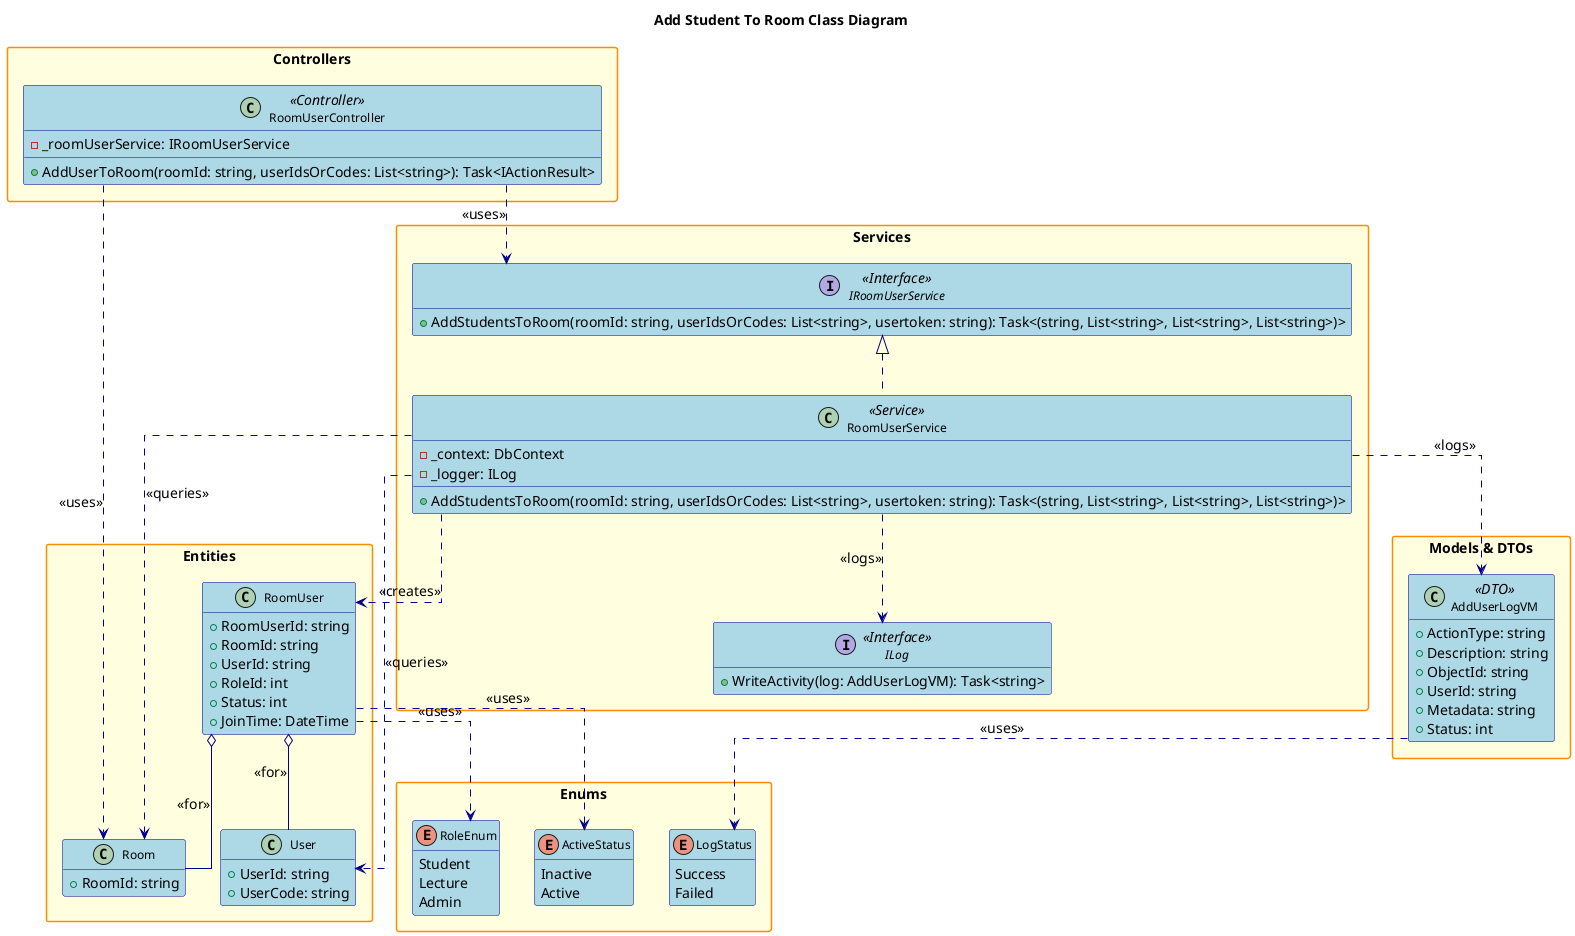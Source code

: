 @startuml
' Class Diagram for Add User To Room Feature

title Add Student To Room Class Diagram

hide empty members
skinparam packageStyle rectangle
skinparam linetype ortho
skinparam defaultFontSize 14
skinparam defaultFontName Arial
skinparam classFontSize 12
skinparam classFontName Arial
skinparam noteFontSize 11
skinparam noteFontName Arial

skinparam class {
    BackgroundColor LightBlue
    BorderColor DarkBlue
    ArrowColor DarkBlue
    FontSize 12
}

skinparam package {
    BackgroundColor LightYellow
    BorderColor DarkOrange
    FontSize 14
    FontStyle bold
}

skinparam interface {
    BackgroundColor LightGreen
    BorderColor DarkGreen
    FontSize 12
}

skinparam enum {
    BackgroundColor LightCyan
    BorderColor DarkCyan
    FontSize 12
}

package "Controllers" {
    class RoomUserController <<Controller>> {
        - _roomUserService: IRoomUserService
        + AddUserToRoom(roomId: string, userIdsOrCodes: List<string>): Task<IActionResult>
    }
}

package "Services" {
    interface IRoomUserService <<Interface>> {
        + AddStudentsToRoom(roomId: string, userIdsOrCodes: List<string>, usertoken: string): Task<(string, List<string>, List<string>, List<string>)>
    }
    class RoomUserService <<Service>> {
        - _context: DbContext
        - _logger: ILog
        + AddStudentsToRoom(roomId: string, userIdsOrCodes: List<string>, usertoken: string): Task<(string, List<string>, List<string>, List<string>)>
    }
    interface ILog <<Interface>> {
        + WriteActivity(log: AddUserLogVM): Task<string>
    }
}

package "Models & DTOs" {
    class AddUserLogVM <<DTO>> {
        + ActionType: string
        + Description: string
        + ObjectId: string
        + UserId: string
        + Metadata: string
        + Status: int
    }
}

package "Entities" {
    class RoomUser {
        + RoomUserId: string
        + RoomId: string
        + UserId: string
        + RoleId: int
        + Status: int
        + JoinTime: DateTime
    }
    class Room {
        + RoomId: string
    }
    class User {
        + UserId: string
        + UserCode: string
    }
}

package "Enums" {
    enum RoleEnum {
        Student
        Lecture
        Admin
    }
    enum ActiveStatus {
        Inactive
        Active
    }
    enum LogStatus {
        Success
        Failed
    }
}

' Relationships
RoomUserController ..> IRoomUserService : <<uses>>
RoomUserController ..> Room : <<uses>>
IRoomUserService <|.. RoomUserService
RoomUserService ..> RoomUser : <<creates>>
RoomUserService ..> Room : <<queries>>
RoomUserService ..> User : <<queries>>
RoomUserService ..> ILog : <<logs>>
RoomUserService ..> AddUserLogVM : <<logs>>
RoomUser o-- Room : <<for>>
RoomUser o-- User : <<for>>
RoomUser ..> RoleEnum : <<uses>>
RoomUser ..> ActiveStatus : <<uses>>
AddUserLogVM ..> LogStatus : <<uses>>

@enduml 